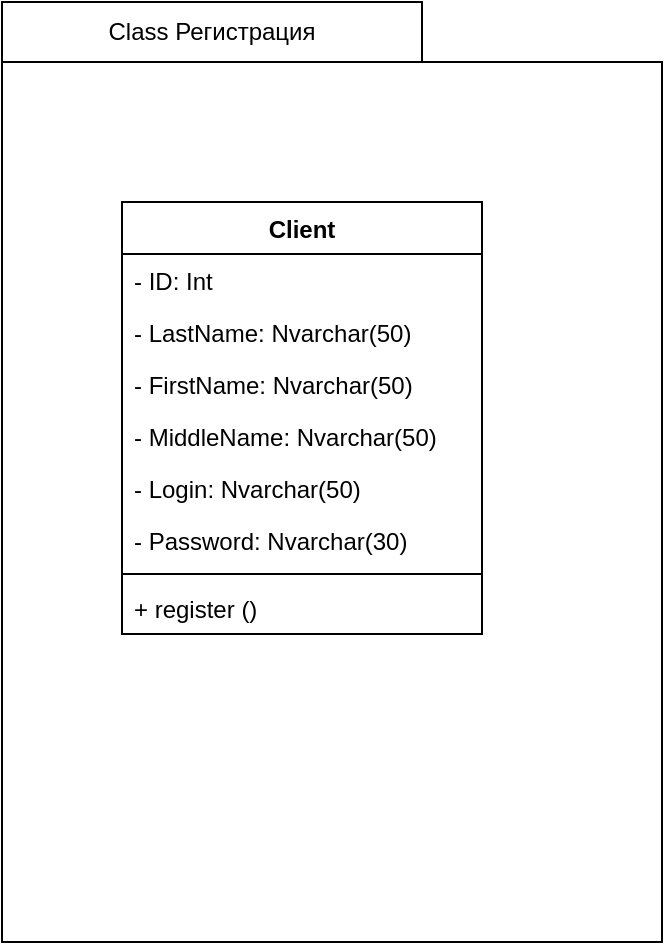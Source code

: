 <mxfile version="14.6.12" type="device"><diagram id="C5RBs43oDa-KdzZeNtuy" name="Page-1"><mxGraphModel dx="1422" dy="737" grid="1" gridSize="10" guides="1" tooltips="1" connect="1" arrows="1" fold="1" page="0" pageScale="1" pageWidth="827" pageHeight="1169" math="0" shadow="0"><root><mxCell id="WIyWlLk6GJQsqaUBKTNV-0"/><mxCell id="WIyWlLk6GJQsqaUBKTNV-1" parent="WIyWlLk6GJQsqaUBKTNV-0"/><mxCell id="c7zOT0gpWoYRLHnTRRWN-0" value="package" style="shape=folder;fontStyle=1;spacingTop=10;tabWidth=210;tabHeight=30;tabPosition=left;html=1;shadow=0;labelBackgroundColor=none;sketch=0;gradientColor=none;backgroundOutline=0;noLabel=1;fontColor=none;labelBorderColor=none;" parent="WIyWlLk6GJQsqaUBKTNV-1" vertex="1"><mxGeometry x="90" y="120" width="330" height="470" as="geometry"/></mxCell><mxCell id="c7zOT0gpWoYRLHnTRRWN-1" value="Client" style="swimlane;fontStyle=1;align=center;verticalAlign=top;childLayout=stackLayout;horizontal=1;startSize=26;horizontalStack=0;resizeParent=1;resizeParentMax=0;resizeLast=0;collapsible=1;marginBottom=0;" parent="WIyWlLk6GJQsqaUBKTNV-1" vertex="1"><mxGeometry x="150" y="220" width="180" height="216" as="geometry"/></mxCell><mxCell id="c7zOT0gpWoYRLHnTRRWN-2" value="- ID: Int" style="text;strokeColor=none;fillColor=none;align=left;verticalAlign=top;spacingLeft=4;spacingRight=4;overflow=hidden;rotatable=0;points=[[0,0.5],[1,0.5]];portConstraint=eastwest;" parent="c7zOT0gpWoYRLHnTRRWN-1" vertex="1"><mxGeometry y="26" width="180" height="26" as="geometry"/></mxCell><mxCell id="c7zOT0gpWoYRLHnTRRWN-3" value="- LastName: Nvarchar(50)" style="text;strokeColor=none;fillColor=none;align=left;verticalAlign=top;spacingLeft=4;spacingRight=4;overflow=hidden;rotatable=0;points=[[0,0.5],[1,0.5]];portConstraint=eastwest;" parent="c7zOT0gpWoYRLHnTRRWN-1" vertex="1"><mxGeometry y="52" width="180" height="26" as="geometry"/></mxCell><mxCell id="c7zOT0gpWoYRLHnTRRWN-4" value="- FirstName: Nvarchar(50)" style="text;strokeColor=none;fillColor=none;align=left;verticalAlign=top;spacingLeft=4;spacingRight=4;overflow=hidden;rotatable=0;points=[[0,0.5],[1,0.5]];portConstraint=eastwest;" parent="c7zOT0gpWoYRLHnTRRWN-1" vertex="1"><mxGeometry y="78" width="180" height="26" as="geometry"/></mxCell><mxCell id="c7zOT0gpWoYRLHnTRRWN-5" value="- MiddleName: Nvarchar(50)" style="text;strokeColor=none;fillColor=none;align=left;verticalAlign=top;spacingLeft=4;spacingRight=4;overflow=hidden;rotatable=0;points=[[0,0.5],[1,0.5]];portConstraint=eastwest;" parent="c7zOT0gpWoYRLHnTRRWN-1" vertex="1"><mxGeometry y="104" width="180" height="26" as="geometry"/></mxCell><mxCell id="c7zOT0gpWoYRLHnTRRWN-6" value="- Login: Nvarchar(50)" style="text;strokeColor=none;fillColor=none;align=left;verticalAlign=top;spacingLeft=4;spacingRight=4;overflow=hidden;rotatable=0;points=[[0,0.5],[1,0.5]];portConstraint=eastwest;" parent="c7zOT0gpWoYRLHnTRRWN-1" vertex="1"><mxGeometry y="130" width="180" height="26" as="geometry"/></mxCell><mxCell id="c7zOT0gpWoYRLHnTRRWN-7" value="- Password: Nvarchar(30)" style="text;strokeColor=none;fillColor=none;align=left;verticalAlign=top;spacingLeft=4;spacingRight=4;overflow=hidden;rotatable=0;points=[[0,0.5],[1,0.5]];portConstraint=eastwest;" parent="c7zOT0gpWoYRLHnTRRWN-1" vertex="1"><mxGeometry y="156" width="180" height="26" as="geometry"/></mxCell><mxCell id="c7zOT0gpWoYRLHnTRRWN-8" value="" style="line;strokeWidth=1;fillColor=none;align=left;verticalAlign=middle;spacingTop=-1;spacingLeft=3;spacingRight=3;rotatable=0;labelPosition=right;points=[];portConstraint=eastwest;" parent="c7zOT0gpWoYRLHnTRRWN-1" vertex="1"><mxGeometry y="182" width="180" height="8" as="geometry"/></mxCell><mxCell id="c7zOT0gpWoYRLHnTRRWN-9" value="+ register ()" style="text;strokeColor=none;fillColor=none;align=left;verticalAlign=top;spacingLeft=4;spacingRight=4;overflow=hidden;rotatable=0;points=[[0,0.5],[1,0.5]];portConstraint=eastwest;" parent="c7zOT0gpWoYRLHnTRRWN-1" vertex="1"><mxGeometry y="190" width="180" height="26" as="geometry"/></mxCell><mxCell id="c7zOT0gpWoYRLHnTRRWN-24" value="Class Регистрация" style="text;html=1;strokeColor=none;fillColor=none;align=center;verticalAlign=middle;whiteSpace=wrap;rounded=0;shadow=0;labelBackgroundColor=none;sketch=0;fontColor=none;" parent="WIyWlLk6GJQsqaUBKTNV-1" vertex="1"><mxGeometry x="90" y="120" width="210" height="30" as="geometry"/></mxCell></root></mxGraphModel></diagram></mxfile>